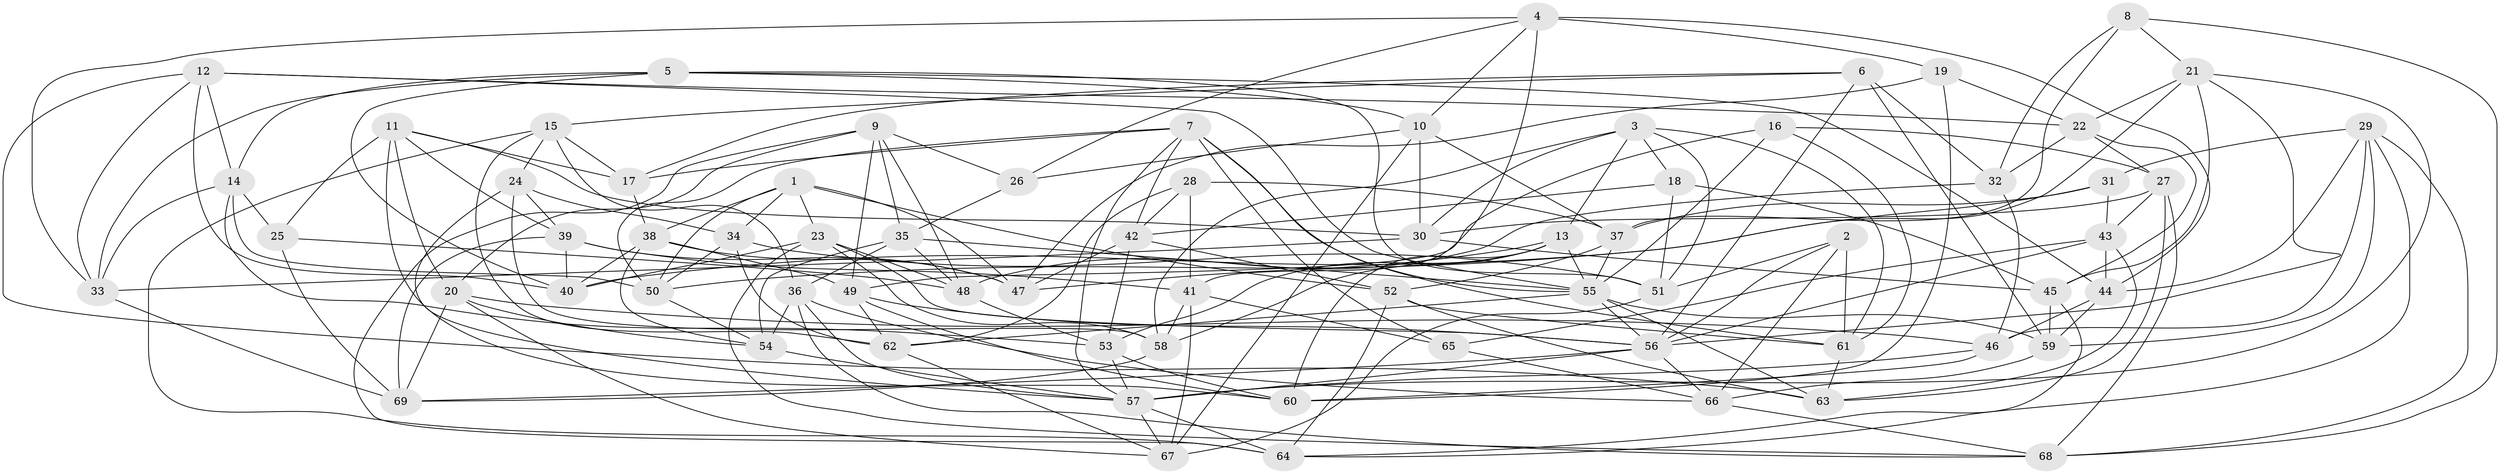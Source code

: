 // original degree distribution, {4: 1.0}
// Generated by graph-tools (version 1.1) at 2025/26/03/09/25 03:26:58]
// undirected, 69 vertices, 201 edges
graph export_dot {
graph [start="1"]
  node [color=gray90,style=filled];
  1;
  2;
  3;
  4;
  5;
  6;
  7;
  8;
  9;
  10;
  11;
  12;
  13;
  14;
  15;
  16;
  17;
  18;
  19;
  20;
  21;
  22;
  23;
  24;
  25;
  26;
  27;
  28;
  29;
  30;
  31;
  32;
  33;
  34;
  35;
  36;
  37;
  38;
  39;
  40;
  41;
  42;
  43;
  44;
  45;
  46;
  47;
  48;
  49;
  50;
  51;
  52;
  53;
  54;
  55;
  56;
  57;
  58;
  59;
  60;
  61;
  62;
  63;
  64;
  65;
  66;
  67;
  68;
  69;
  1 -- 23 [weight=1.0];
  1 -- 34 [weight=1.0];
  1 -- 38 [weight=1.0];
  1 -- 47 [weight=1.0];
  1 -- 50 [weight=1.0];
  1 -- 52 [weight=1.0];
  2 -- 51 [weight=1.0];
  2 -- 56 [weight=1.0];
  2 -- 61 [weight=1.0];
  2 -- 66 [weight=1.0];
  3 -- 13 [weight=1.0];
  3 -- 18 [weight=1.0];
  3 -- 30 [weight=1.0];
  3 -- 51 [weight=1.0];
  3 -- 58 [weight=1.0];
  3 -- 61 [weight=1.0];
  4 -- 10 [weight=1.0];
  4 -- 19 [weight=1.0];
  4 -- 26 [weight=1.0];
  4 -- 33 [weight=1.0];
  4 -- 41 [weight=1.0];
  4 -- 44 [weight=1.0];
  5 -- 10 [weight=1.0];
  5 -- 14 [weight=1.0];
  5 -- 33 [weight=1.0];
  5 -- 40 [weight=1.0];
  5 -- 44 [weight=1.0];
  5 -- 51 [weight=1.0];
  6 -- 15 [weight=1.0];
  6 -- 17 [weight=1.0];
  6 -- 32 [weight=2.0];
  6 -- 56 [weight=1.0];
  6 -- 59 [weight=1.0];
  7 -- 17 [weight=2.0];
  7 -- 42 [weight=1.0];
  7 -- 50 [weight=1.0];
  7 -- 55 [weight=1.0];
  7 -- 57 [weight=1.0];
  7 -- 61 [weight=1.0];
  7 -- 65 [weight=3.0];
  8 -- 21 [weight=1.0];
  8 -- 32 [weight=1.0];
  8 -- 37 [weight=1.0];
  8 -- 68 [weight=1.0];
  9 -- 20 [weight=1.0];
  9 -- 26 [weight=1.0];
  9 -- 35 [weight=1.0];
  9 -- 48 [weight=1.0];
  9 -- 49 [weight=1.0];
  9 -- 64 [weight=1.0];
  10 -- 26 [weight=1.0];
  10 -- 30 [weight=1.0];
  10 -- 37 [weight=1.0];
  10 -- 67 [weight=1.0];
  11 -- 17 [weight=1.0];
  11 -- 20 [weight=1.0];
  11 -- 25 [weight=1.0];
  11 -- 30 [weight=1.0];
  11 -- 39 [weight=1.0];
  11 -- 60 [weight=1.0];
  12 -- 14 [weight=1.0];
  12 -- 22 [weight=1.0];
  12 -- 33 [weight=1.0];
  12 -- 40 [weight=1.0];
  12 -- 55 [weight=1.0];
  12 -- 63 [weight=1.0];
  13 -- 47 [weight=1.0];
  13 -- 53 [weight=1.0];
  13 -- 55 [weight=1.0];
  13 -- 58 [weight=1.0];
  13 -- 60 [weight=1.0];
  14 -- 25 [weight=1.0];
  14 -- 33 [weight=1.0];
  14 -- 50 [weight=1.0];
  14 -- 53 [weight=1.0];
  15 -- 17 [weight=1.0];
  15 -- 24 [weight=1.0];
  15 -- 36 [weight=1.0];
  15 -- 62 [weight=1.0];
  15 -- 64 [weight=1.0];
  16 -- 27 [weight=1.0];
  16 -- 49 [weight=1.0];
  16 -- 55 [weight=1.0];
  16 -- 61 [weight=1.0];
  17 -- 38 [weight=1.0];
  18 -- 42 [weight=1.0];
  18 -- 45 [weight=1.0];
  18 -- 51 [weight=1.0];
  19 -- 22 [weight=1.0];
  19 -- 47 [weight=1.0];
  19 -- 60 [weight=1.0];
  20 -- 46 [weight=1.0];
  20 -- 54 [weight=1.0];
  20 -- 67 [weight=1.0];
  20 -- 69 [weight=1.0];
  21 -- 22 [weight=1.0];
  21 -- 45 [weight=1.0];
  21 -- 50 [weight=1.0];
  21 -- 56 [weight=1.0];
  21 -- 57 [weight=1.0];
  22 -- 27 [weight=1.0];
  22 -- 32 [weight=1.0];
  22 -- 45 [weight=1.0];
  23 -- 40 [weight=1.0];
  23 -- 48 [weight=1.0];
  23 -- 56 [weight=1.0];
  23 -- 58 [weight=1.0];
  23 -- 68 [weight=1.0];
  24 -- 34 [weight=2.0];
  24 -- 39 [weight=1.0];
  24 -- 57 [weight=1.0];
  24 -- 58 [weight=1.0];
  25 -- 48 [weight=1.0];
  25 -- 69 [weight=1.0];
  26 -- 35 [weight=1.0];
  27 -- 30 [weight=1.0];
  27 -- 43 [weight=1.0];
  27 -- 63 [weight=1.0];
  27 -- 68 [weight=1.0];
  28 -- 37 [weight=1.0];
  28 -- 41 [weight=1.0];
  28 -- 42 [weight=1.0];
  28 -- 62 [weight=1.0];
  29 -- 31 [weight=1.0];
  29 -- 44 [weight=1.0];
  29 -- 46 [weight=1.0];
  29 -- 59 [weight=1.0];
  29 -- 64 [weight=1.0];
  29 -- 68 [weight=1.0];
  30 -- 33 [weight=1.0];
  30 -- 45 [weight=1.0];
  31 -- 37 [weight=1.0];
  31 -- 40 [weight=1.0];
  31 -- 43 [weight=1.0];
  32 -- 46 [weight=1.0];
  32 -- 48 [weight=1.0];
  33 -- 69 [weight=1.0];
  34 -- 50 [weight=1.0];
  34 -- 51 [weight=1.0];
  34 -- 62 [weight=1.0];
  35 -- 36 [weight=1.0];
  35 -- 48 [weight=1.0];
  35 -- 54 [weight=1.0];
  35 -- 55 [weight=1.0];
  36 -- 54 [weight=1.0];
  36 -- 57 [weight=1.0];
  36 -- 66 [weight=1.0];
  36 -- 68 [weight=1.0];
  37 -- 52 [weight=1.0];
  37 -- 55 [weight=1.0];
  38 -- 40 [weight=1.0];
  38 -- 47 [weight=1.0];
  38 -- 49 [weight=1.0];
  38 -- 54 [weight=1.0];
  39 -- 40 [weight=1.0];
  39 -- 41 [weight=1.0];
  39 -- 47 [weight=1.0];
  39 -- 69 [weight=1.0];
  41 -- 58 [weight=1.0];
  41 -- 65 [weight=1.0];
  41 -- 67 [weight=1.0];
  42 -- 47 [weight=1.0];
  42 -- 52 [weight=1.0];
  42 -- 53 [weight=1.0];
  43 -- 44 [weight=1.0];
  43 -- 56 [weight=1.0];
  43 -- 63 [weight=1.0];
  43 -- 65 [weight=1.0];
  44 -- 46 [weight=1.0];
  44 -- 59 [weight=1.0];
  45 -- 59 [weight=1.0];
  45 -- 64 [weight=1.0];
  46 -- 57 [weight=1.0];
  46 -- 60 [weight=1.0];
  48 -- 53 [weight=1.0];
  49 -- 56 [weight=1.0];
  49 -- 60 [weight=1.0];
  49 -- 62 [weight=1.0];
  50 -- 54 [weight=1.0];
  51 -- 67 [weight=1.0];
  52 -- 61 [weight=1.0];
  52 -- 63 [weight=1.0];
  52 -- 64 [weight=1.0];
  53 -- 57 [weight=1.0];
  53 -- 60 [weight=1.0];
  54 -- 57 [weight=1.0];
  55 -- 56 [weight=1.0];
  55 -- 59 [weight=1.0];
  55 -- 62 [weight=1.0];
  55 -- 63 [weight=1.0];
  56 -- 57 [weight=1.0];
  56 -- 66 [weight=1.0];
  56 -- 69 [weight=1.0];
  57 -- 64 [weight=1.0];
  57 -- 67 [weight=1.0];
  58 -- 69 [weight=1.0];
  59 -- 66 [weight=1.0];
  61 -- 63 [weight=1.0];
  62 -- 67 [weight=1.0];
  65 -- 66 [weight=1.0];
  66 -- 68 [weight=1.0];
}
